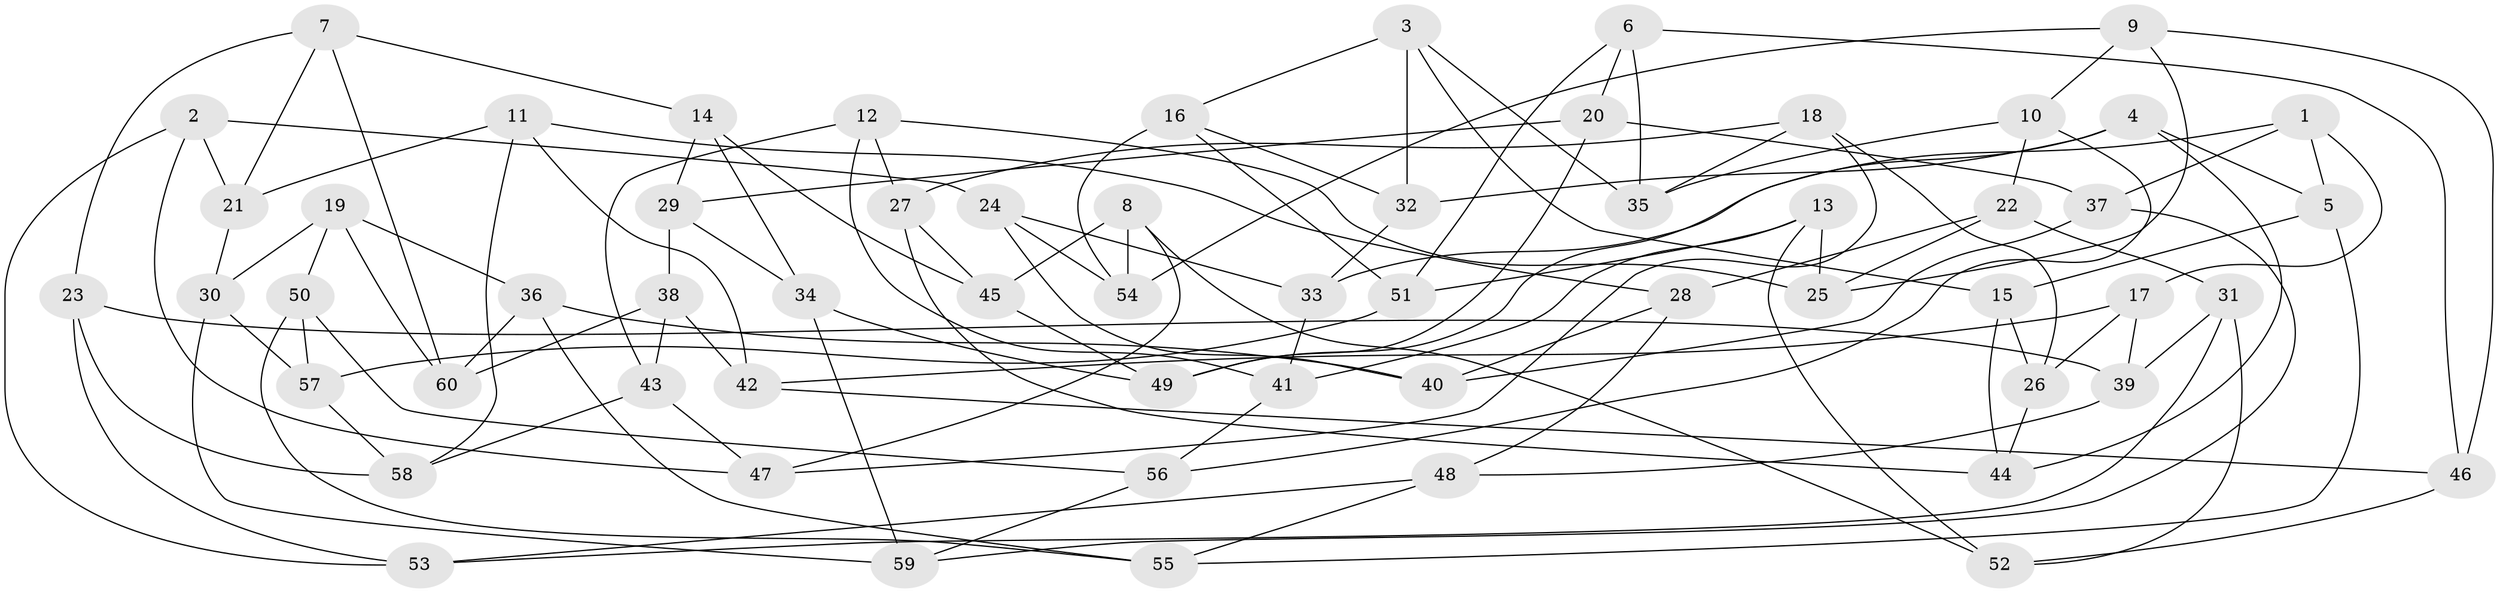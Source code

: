 // coarse degree distribution, {4: 0.5555555555555556, 9: 0.027777777777777776, 5: 0.16666666666666666, 3: 0.1111111111111111, 2: 0.027777777777777776, 7: 0.027777777777777776, 8: 0.027777777777777776, 6: 0.05555555555555555}
// Generated by graph-tools (version 1.1) at 2025/03/03/04/25 22:03:00]
// undirected, 60 vertices, 120 edges
graph export_dot {
graph [start="1"]
  node [color=gray90,style=filled];
  1;
  2;
  3;
  4;
  5;
  6;
  7;
  8;
  9;
  10;
  11;
  12;
  13;
  14;
  15;
  16;
  17;
  18;
  19;
  20;
  21;
  22;
  23;
  24;
  25;
  26;
  27;
  28;
  29;
  30;
  31;
  32;
  33;
  34;
  35;
  36;
  37;
  38;
  39;
  40;
  41;
  42;
  43;
  44;
  45;
  46;
  47;
  48;
  49;
  50;
  51;
  52;
  53;
  54;
  55;
  56;
  57;
  58;
  59;
  60;
  1 -- 37;
  1 -- 33;
  1 -- 17;
  1 -- 5;
  2 -- 47;
  2 -- 53;
  2 -- 21;
  2 -- 24;
  3 -- 35;
  3 -- 16;
  3 -- 32;
  3 -- 15;
  4 -- 49;
  4 -- 32;
  4 -- 44;
  4 -- 5;
  5 -- 55;
  5 -- 15;
  6 -- 20;
  6 -- 35;
  6 -- 46;
  6 -- 51;
  7 -- 14;
  7 -- 21;
  7 -- 23;
  7 -- 60;
  8 -- 45;
  8 -- 52;
  8 -- 54;
  8 -- 47;
  9 -- 46;
  9 -- 54;
  9 -- 10;
  9 -- 25;
  10 -- 22;
  10 -- 56;
  10 -- 35;
  11 -- 21;
  11 -- 42;
  11 -- 28;
  11 -- 58;
  12 -- 27;
  12 -- 43;
  12 -- 41;
  12 -- 25;
  13 -- 25;
  13 -- 52;
  13 -- 51;
  13 -- 41;
  14 -- 34;
  14 -- 45;
  14 -- 29;
  15 -- 44;
  15 -- 26;
  16 -- 54;
  16 -- 51;
  16 -- 32;
  17 -- 39;
  17 -- 42;
  17 -- 26;
  18 -- 35;
  18 -- 26;
  18 -- 47;
  18 -- 27;
  19 -- 36;
  19 -- 50;
  19 -- 60;
  19 -- 30;
  20 -- 29;
  20 -- 37;
  20 -- 49;
  21 -- 30;
  22 -- 28;
  22 -- 31;
  22 -- 25;
  23 -- 58;
  23 -- 39;
  23 -- 53;
  24 -- 40;
  24 -- 54;
  24 -- 33;
  26 -- 44;
  27 -- 44;
  27 -- 45;
  28 -- 48;
  28 -- 40;
  29 -- 34;
  29 -- 38;
  30 -- 59;
  30 -- 57;
  31 -- 39;
  31 -- 53;
  31 -- 52;
  32 -- 33;
  33 -- 41;
  34 -- 49;
  34 -- 59;
  36 -- 40;
  36 -- 60;
  36 -- 55;
  37 -- 40;
  37 -- 59;
  38 -- 60;
  38 -- 42;
  38 -- 43;
  39 -- 48;
  41 -- 56;
  42 -- 46;
  43 -- 58;
  43 -- 47;
  45 -- 49;
  46 -- 52;
  48 -- 55;
  48 -- 53;
  50 -- 57;
  50 -- 55;
  50 -- 56;
  51 -- 57;
  56 -- 59;
  57 -- 58;
}
